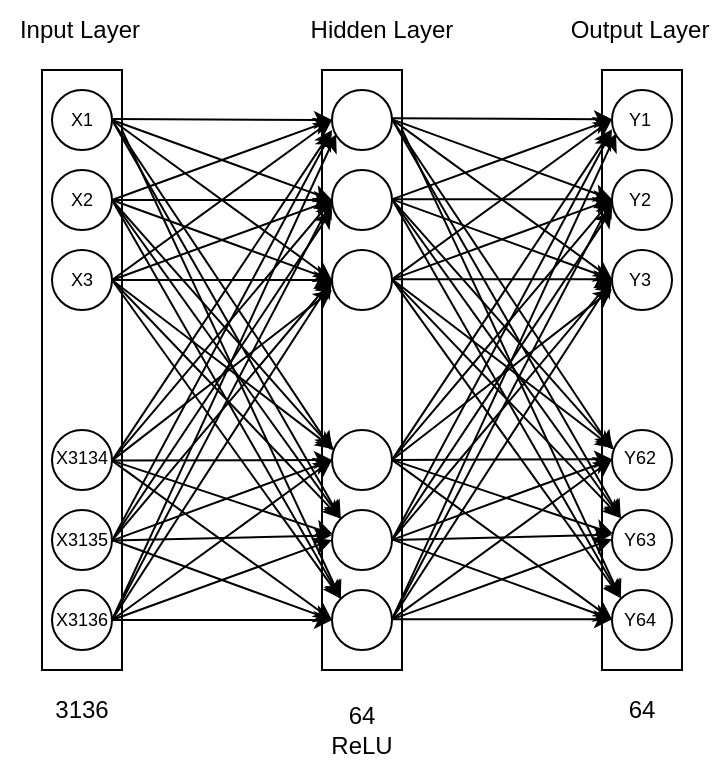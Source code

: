 <mxfile version="14.6.1" type="github">
  <diagram id="00_ZELEEjl-MA6cbD2Sc" name="Page-1">
    <mxGraphModel dx="1776" dy="984" grid="1" gridSize="10" guides="1" tooltips="1" connect="1" arrows="1" fold="1" page="1" pageScale="1" pageWidth="827" pageHeight="1169" math="0" shadow="0">
      <root>
        <mxCell id="0" />
        <mxCell id="1" parent="0" />
        <mxCell id="nSnMv2GYE71Fe18mCQMV-1" value="" style="rounded=0;whiteSpace=wrap;html=1;fontSize=9;" vertex="1" parent="1">
          <mxGeometry x="160" y="240" width="40" height="300" as="geometry" />
        </mxCell>
        <mxCell id="nSnMv2GYE71Fe18mCQMV-4" value="" style="ellipse;whiteSpace=wrap;html=1;fontSize=9;" vertex="1" parent="1">
          <mxGeometry x="165" y="500" width="30" height="30" as="geometry" />
        </mxCell>
        <mxCell id="nSnMv2GYE71Fe18mCQMV-7" value="" style="ellipse;whiteSpace=wrap;html=1;fontSize=9;" vertex="1" parent="1">
          <mxGeometry x="165" y="460" width="30" height="30" as="geometry" />
        </mxCell>
        <mxCell id="nSnMv2GYE71Fe18mCQMV-8" value="" style="ellipse;whiteSpace=wrap;html=1;fontSize=9;" vertex="1" parent="1">
          <mxGeometry x="165" y="420" width="30" height="30" as="geometry" />
        </mxCell>
        <mxCell id="nSnMv2GYE71Fe18mCQMV-9" value="" style="ellipse;whiteSpace=wrap;html=1;fontSize=9;" vertex="1" parent="1">
          <mxGeometry x="165" y="250" width="30" height="30" as="geometry" />
        </mxCell>
        <mxCell id="nSnMv2GYE71Fe18mCQMV-10" value="" style="ellipse;whiteSpace=wrap;html=1;fontSize=9;" vertex="1" parent="1">
          <mxGeometry x="165" y="290" width="30" height="30" as="geometry" />
        </mxCell>
        <mxCell id="nSnMv2GYE71Fe18mCQMV-11" value="" style="ellipse;whiteSpace=wrap;html=1;fontSize=9;" vertex="1" parent="1">
          <mxGeometry x="165" y="330" width="30" height="30" as="geometry" />
        </mxCell>
        <mxCell id="nSnMv2GYE71Fe18mCQMV-13" value="" style="shape=image;html=1;verticalAlign=top;verticalLabelPosition=bottom;labelBackgroundColor=#ffffff;imageAspect=0;aspect=fixed;image=https://cdn1.iconfinder.com/data/icons/heroicons-ui/24/dots-vertical-128.png;fontSize=9;" vertex="1" parent="1">
          <mxGeometry x="160" y="371" width="38" height="38" as="geometry" />
        </mxCell>
        <mxCell id="nSnMv2GYE71Fe18mCQMV-14" value="" style="rounded=0;whiteSpace=wrap;html=1;" vertex="1" parent="1">
          <mxGeometry x="300" y="240" width="40" height="300" as="geometry" />
        </mxCell>
        <mxCell id="nSnMv2GYE71Fe18mCQMV-15" value="" style="ellipse;whiteSpace=wrap;html=1;" vertex="1" parent="1">
          <mxGeometry x="305" y="500" width="30" height="30" as="geometry" />
        </mxCell>
        <mxCell id="nSnMv2GYE71Fe18mCQMV-16" value="" style="ellipse;whiteSpace=wrap;html=1;" vertex="1" parent="1">
          <mxGeometry x="305" y="460" width="30" height="30" as="geometry" />
        </mxCell>
        <mxCell id="nSnMv2GYE71Fe18mCQMV-17" value="" style="ellipse;whiteSpace=wrap;html=1;" vertex="1" parent="1">
          <mxGeometry x="305" y="420" width="30" height="30" as="geometry" />
        </mxCell>
        <mxCell id="nSnMv2GYE71Fe18mCQMV-18" value="" style="ellipse;whiteSpace=wrap;html=1;" vertex="1" parent="1">
          <mxGeometry x="305" y="250" width="30" height="30" as="geometry" />
        </mxCell>
        <mxCell id="nSnMv2GYE71Fe18mCQMV-19" value="" style="ellipse;whiteSpace=wrap;html=1;" vertex="1" parent="1">
          <mxGeometry x="305" y="290" width="30" height="30" as="geometry" />
        </mxCell>
        <mxCell id="nSnMv2GYE71Fe18mCQMV-20" value="" style="ellipse;whiteSpace=wrap;html=1;" vertex="1" parent="1">
          <mxGeometry x="305" y="330" width="30" height="30" as="geometry" />
        </mxCell>
        <mxCell id="nSnMv2GYE71Fe18mCQMV-21" value="" style="shape=image;html=1;verticalAlign=top;verticalLabelPosition=bottom;labelBackgroundColor=#ffffff;imageAspect=0;aspect=fixed;image=https://cdn1.iconfinder.com/data/icons/heroicons-ui/24/dots-vertical-128.png" vertex="1" parent="1">
          <mxGeometry x="300" y="371" width="38" height="38" as="geometry" />
        </mxCell>
        <mxCell id="nSnMv2GYE71Fe18mCQMV-22" value="" style="rounded=0;whiteSpace=wrap;html=1;" vertex="1" parent="1">
          <mxGeometry x="440" y="240" width="40" height="300" as="geometry" />
        </mxCell>
        <mxCell id="nSnMv2GYE71Fe18mCQMV-23" value="" style="ellipse;whiteSpace=wrap;html=1;" vertex="1" parent="1">
          <mxGeometry x="445" y="500" width="30" height="30" as="geometry" />
        </mxCell>
        <mxCell id="nSnMv2GYE71Fe18mCQMV-24" value="" style="ellipse;whiteSpace=wrap;html=1;" vertex="1" parent="1">
          <mxGeometry x="445" y="460" width="30" height="30" as="geometry" />
        </mxCell>
        <mxCell id="nSnMv2GYE71Fe18mCQMV-25" value="" style="ellipse;whiteSpace=wrap;html=1;" vertex="1" parent="1">
          <mxGeometry x="445" y="420" width="30" height="30" as="geometry" />
        </mxCell>
        <mxCell id="nSnMv2GYE71Fe18mCQMV-26" value="" style="ellipse;whiteSpace=wrap;html=1;" vertex="1" parent="1">
          <mxGeometry x="445" y="250" width="30" height="30" as="geometry" />
        </mxCell>
        <mxCell id="nSnMv2GYE71Fe18mCQMV-27" value="" style="ellipse;whiteSpace=wrap;html=1;" vertex="1" parent="1">
          <mxGeometry x="445" y="290" width="30" height="30" as="geometry" />
        </mxCell>
        <mxCell id="nSnMv2GYE71Fe18mCQMV-28" value="" style="ellipse;whiteSpace=wrap;html=1;" vertex="1" parent="1">
          <mxGeometry x="445" y="330" width="30" height="30" as="geometry" />
        </mxCell>
        <mxCell id="nSnMv2GYE71Fe18mCQMV-29" value="" style="shape=image;html=1;verticalAlign=top;verticalLabelPosition=bottom;labelBackgroundColor=#ffffff;imageAspect=0;aspect=fixed;image=https://cdn1.iconfinder.com/data/icons/heroicons-ui/24/dots-vertical-128.png" vertex="1" parent="1">
          <mxGeometry x="440" y="371" width="38" height="38" as="geometry" />
        </mxCell>
        <mxCell id="nSnMv2GYE71Fe18mCQMV-37" value="" style="endArrow=classic;html=1;entryX=0;entryY=0.5;entryDx=0;entryDy=0;" edge="1" parent="1" target="nSnMv2GYE71Fe18mCQMV-18">
          <mxGeometry width="50" height="50" relative="1" as="geometry">
            <mxPoint x="195" y="264.5" as="sourcePoint" />
            <mxPoint x="260.001" y="265.313" as="targetPoint" />
          </mxGeometry>
        </mxCell>
        <mxCell id="nSnMv2GYE71Fe18mCQMV-38" value="" style="endArrow=classic;html=1;entryX=0;entryY=0.5;entryDx=0;entryDy=0;exitX=1;exitY=0.5;exitDx=0;exitDy=0;" edge="1" parent="1" source="nSnMv2GYE71Fe18mCQMV-9" target="nSnMv2GYE71Fe18mCQMV-19">
          <mxGeometry width="50" height="50" relative="1" as="geometry">
            <mxPoint x="205" y="274.5" as="sourcePoint" />
            <mxPoint x="315" y="275" as="targetPoint" />
          </mxGeometry>
        </mxCell>
        <mxCell id="nSnMv2GYE71Fe18mCQMV-39" value="" style="endArrow=classic;html=1;entryX=0;entryY=0.5;entryDx=0;entryDy=0;exitX=1;exitY=0.5;exitDx=0;exitDy=0;" edge="1" parent="1" source="nSnMv2GYE71Fe18mCQMV-9" target="nSnMv2GYE71Fe18mCQMV-20">
          <mxGeometry width="50" height="50" relative="1" as="geometry">
            <mxPoint x="200" y="270" as="sourcePoint" />
            <mxPoint x="325" y="285" as="targetPoint" />
          </mxGeometry>
        </mxCell>
        <mxCell id="nSnMv2GYE71Fe18mCQMV-40" value="" style="endArrow=classic;html=1;exitX=1;exitY=0.5;exitDx=0;exitDy=0;" edge="1" parent="1" source="nSnMv2GYE71Fe18mCQMV-9">
          <mxGeometry width="50" height="50" relative="1" as="geometry">
            <mxPoint x="200" y="270" as="sourcePoint" />
            <mxPoint x="305" y="430" as="targetPoint" />
          </mxGeometry>
        </mxCell>
        <mxCell id="nSnMv2GYE71Fe18mCQMV-41" value="" style="endArrow=classic;html=1;entryX=0;entryY=0;entryDx=0;entryDy=0;exitX=1;exitY=0.5;exitDx=0;exitDy=0;" edge="1" parent="1" source="nSnMv2GYE71Fe18mCQMV-9" target="nSnMv2GYE71Fe18mCQMV-16">
          <mxGeometry width="50" height="50" relative="1" as="geometry">
            <mxPoint x="235" y="304.5" as="sourcePoint" />
            <mxPoint x="345" y="305" as="targetPoint" />
          </mxGeometry>
        </mxCell>
        <mxCell id="nSnMv2GYE71Fe18mCQMV-42" value="" style="endArrow=classic;html=1;entryX=0;entryY=0;entryDx=0;entryDy=0;" edge="1" parent="1" target="nSnMv2GYE71Fe18mCQMV-15">
          <mxGeometry width="50" height="50" relative="1" as="geometry">
            <mxPoint x="200" y="270" as="sourcePoint" />
            <mxPoint x="355" y="315" as="targetPoint" />
          </mxGeometry>
        </mxCell>
        <mxCell id="nSnMv2GYE71Fe18mCQMV-43" value="" style="endArrow=classic;html=1;exitX=1;exitY=0.5;exitDx=0;exitDy=0;entryX=0;entryY=0.5;entryDx=0;entryDy=0;" edge="1" parent="1" source="nSnMv2GYE71Fe18mCQMV-10" target="nSnMv2GYE71Fe18mCQMV-18">
          <mxGeometry width="50" height="50" relative="1" as="geometry">
            <mxPoint x="200" y="300" as="sourcePoint" />
            <mxPoint x="310" y="275" as="targetPoint" />
          </mxGeometry>
        </mxCell>
        <mxCell id="nSnMv2GYE71Fe18mCQMV-44" value="" style="endArrow=classic;html=1;entryX=0;entryY=0.5;entryDx=0;entryDy=0;exitX=1;exitY=0.5;exitDx=0;exitDy=0;" edge="1" parent="1" source="nSnMv2GYE71Fe18mCQMV-10" target="nSnMv2GYE71Fe18mCQMV-19">
          <mxGeometry width="50" height="50" relative="1" as="geometry">
            <mxPoint x="200" y="310" as="sourcePoint" />
            <mxPoint x="315" y="315" as="targetPoint" />
          </mxGeometry>
        </mxCell>
        <mxCell id="nSnMv2GYE71Fe18mCQMV-45" value="" style="endArrow=classic;html=1;entryX=0;entryY=0.5;entryDx=0;entryDy=0;exitX=1;exitY=0.5;exitDx=0;exitDy=0;" edge="1" parent="1" source="nSnMv2GYE71Fe18mCQMV-10" target="nSnMv2GYE71Fe18mCQMV-20">
          <mxGeometry width="50" height="50" relative="1" as="geometry">
            <mxPoint x="190" y="300" as="sourcePoint" />
            <mxPoint x="315" y="355" as="targetPoint" />
          </mxGeometry>
        </mxCell>
        <mxCell id="nSnMv2GYE71Fe18mCQMV-46" value="" style="endArrow=classic;html=1;exitX=1;exitY=0.5;exitDx=0;exitDy=0;entryX=0.027;entryY=0.336;entryDx=0;entryDy=0;entryPerimeter=0;" edge="1" parent="1" source="nSnMv2GYE71Fe18mCQMV-10" target="nSnMv2GYE71Fe18mCQMV-17">
          <mxGeometry width="50" height="50" relative="1" as="geometry">
            <mxPoint x="200" y="310" as="sourcePoint" />
            <mxPoint x="315" y="440" as="targetPoint" />
          </mxGeometry>
        </mxCell>
        <mxCell id="nSnMv2GYE71Fe18mCQMV-47" value="" style="endArrow=classic;html=1;entryX=0;entryY=0;entryDx=0;entryDy=0;exitX=1;exitY=0.5;exitDx=0;exitDy=0;" edge="1" parent="1" source="nSnMv2GYE71Fe18mCQMV-10" target="nSnMv2GYE71Fe18mCQMV-16">
          <mxGeometry width="50" height="50" relative="1" as="geometry">
            <mxPoint x="200" y="310" as="sourcePoint" />
            <mxPoint x="319.393" y="474.393" as="targetPoint" />
          </mxGeometry>
        </mxCell>
        <mxCell id="nSnMv2GYE71Fe18mCQMV-48" value="" style="endArrow=classic;html=1;entryX=0;entryY=0;entryDx=0;entryDy=0;exitX=1;exitY=0.5;exitDx=0;exitDy=0;" edge="1" parent="1" source="nSnMv2GYE71Fe18mCQMV-10" target="nSnMv2GYE71Fe18mCQMV-15">
          <mxGeometry width="50" height="50" relative="1" as="geometry">
            <mxPoint x="210" y="280" as="sourcePoint" />
            <mxPoint x="319.393" y="514.393" as="targetPoint" />
          </mxGeometry>
        </mxCell>
        <mxCell id="nSnMv2GYE71Fe18mCQMV-49" value="" style="endArrow=classic;html=1;exitX=1;exitY=0.5;exitDx=0;exitDy=0;entryX=0;entryY=0.5;entryDx=0;entryDy=0;" edge="1" parent="1" source="nSnMv2GYE71Fe18mCQMV-11" target="nSnMv2GYE71Fe18mCQMV-18">
          <mxGeometry width="50" height="50" relative="1" as="geometry">
            <mxPoint x="205" y="315" as="sourcePoint" />
            <mxPoint x="320" y="285" as="targetPoint" />
          </mxGeometry>
        </mxCell>
        <mxCell id="nSnMv2GYE71Fe18mCQMV-50" value="" style="endArrow=classic;html=1;entryX=0;entryY=0.5;entryDx=0;entryDy=0;exitX=1;exitY=0.5;exitDx=0;exitDy=0;" edge="1" parent="1" source="nSnMv2GYE71Fe18mCQMV-11" target="nSnMv2GYE71Fe18mCQMV-19">
          <mxGeometry width="50" height="50" relative="1" as="geometry">
            <mxPoint x="205" y="315" as="sourcePoint" />
            <mxPoint x="315" y="315" as="targetPoint" />
          </mxGeometry>
        </mxCell>
        <mxCell id="nSnMv2GYE71Fe18mCQMV-51" value="" style="endArrow=classic;html=1;entryX=0;entryY=0.5;entryDx=0;entryDy=0;exitX=1;exitY=0.5;exitDx=0;exitDy=0;" edge="1" parent="1" source="nSnMv2GYE71Fe18mCQMV-11" target="nSnMv2GYE71Fe18mCQMV-20">
          <mxGeometry width="50" height="50" relative="1" as="geometry">
            <mxPoint x="205" y="315" as="sourcePoint" />
            <mxPoint x="315" y="355" as="targetPoint" />
          </mxGeometry>
        </mxCell>
        <mxCell id="nSnMv2GYE71Fe18mCQMV-52" value="" style="endArrow=classic;html=1;exitX=1;exitY=0.5;exitDx=0;exitDy=0;entryX=0.028;entryY=0.318;entryDx=0;entryDy=0;entryPerimeter=0;" edge="1" parent="1" source="nSnMv2GYE71Fe18mCQMV-11" target="nSnMv2GYE71Fe18mCQMV-17">
          <mxGeometry width="50" height="50" relative="1" as="geometry">
            <mxPoint x="205" y="315" as="sourcePoint" />
            <mxPoint x="315.81" y="440.08" as="targetPoint" />
          </mxGeometry>
        </mxCell>
        <mxCell id="nSnMv2GYE71Fe18mCQMV-53" value="" style="endArrow=classic;html=1;entryX=0;entryY=0;entryDx=0;entryDy=0;exitX=1;exitY=0.5;exitDx=0;exitDy=0;" edge="1" parent="1" source="nSnMv2GYE71Fe18mCQMV-11" target="nSnMv2GYE71Fe18mCQMV-16">
          <mxGeometry width="50" height="50" relative="1" as="geometry">
            <mxPoint x="190" y="350" as="sourcePoint" />
            <mxPoint x="319.393" y="474.393" as="targetPoint" />
          </mxGeometry>
        </mxCell>
        <mxCell id="nSnMv2GYE71Fe18mCQMV-54" value="" style="endArrow=classic;html=1;entryX=0;entryY=0;entryDx=0;entryDy=0;exitX=1;exitY=0.5;exitDx=0;exitDy=0;" edge="1" parent="1" source="nSnMv2GYE71Fe18mCQMV-11" target="nSnMv2GYE71Fe18mCQMV-15">
          <mxGeometry width="50" height="50" relative="1" as="geometry">
            <mxPoint x="205" y="315" as="sourcePoint" />
            <mxPoint x="319.393" y="514.393" as="targetPoint" />
          </mxGeometry>
        </mxCell>
        <mxCell id="nSnMv2GYE71Fe18mCQMV-55" value="" style="endArrow=classic;html=1;exitX=1;exitY=0.5;exitDx=0;exitDy=0;" edge="1" parent="1">
          <mxGeometry width="50" height="50" relative="1" as="geometry">
            <mxPoint x="195" y="435.3" as="sourcePoint" />
            <mxPoint x="305" y="270" as="targetPoint" />
          </mxGeometry>
        </mxCell>
        <mxCell id="nSnMv2GYE71Fe18mCQMV-56" value="" style="endArrow=classic;html=1;entryX=0;entryY=0.5;entryDx=0;entryDy=0;exitX=1;exitY=0.5;exitDx=0;exitDy=0;" edge="1" parent="1" target="nSnMv2GYE71Fe18mCQMV-19">
          <mxGeometry width="50" height="50" relative="1" as="geometry">
            <mxPoint x="195" y="435.3" as="sourcePoint" />
            <mxPoint x="305" y="395.3" as="targetPoint" />
          </mxGeometry>
        </mxCell>
        <mxCell id="nSnMv2GYE71Fe18mCQMV-57" value="" style="endArrow=classic;html=1;exitX=1;exitY=0.5;exitDx=0;exitDy=0;" edge="1" parent="1">
          <mxGeometry width="50" height="50" relative="1" as="geometry">
            <mxPoint x="195" y="435.3" as="sourcePoint" />
            <mxPoint x="305" y="350" as="targetPoint" />
          </mxGeometry>
        </mxCell>
        <mxCell id="nSnMv2GYE71Fe18mCQMV-58" value="" style="endArrow=classic;html=1;exitX=1;exitY=0.5;exitDx=0;exitDy=0;entryX=0;entryY=0.5;entryDx=0;entryDy=0;" edge="1" parent="1" target="nSnMv2GYE71Fe18mCQMV-17">
          <mxGeometry width="50" height="50" relative="1" as="geometry">
            <mxPoint x="195" y="435.3" as="sourcePoint" />
            <mxPoint x="305.84" y="519.84" as="targetPoint" />
          </mxGeometry>
        </mxCell>
        <mxCell id="nSnMv2GYE71Fe18mCQMV-59" value="" style="endArrow=classic;html=1;entryX=0.015;entryY=0.403;entryDx=0;entryDy=0;exitX=1;exitY=0.5;exitDx=0;exitDy=0;entryPerimeter=0;" edge="1" parent="1" target="nSnMv2GYE71Fe18mCQMV-16">
          <mxGeometry width="50" height="50" relative="1" as="geometry">
            <mxPoint x="195" y="435.3" as="sourcePoint" />
            <mxPoint x="309.393" y="554.693" as="targetPoint" />
          </mxGeometry>
        </mxCell>
        <mxCell id="nSnMv2GYE71Fe18mCQMV-60" value="" style="endArrow=classic;html=1;entryX=0;entryY=0.5;entryDx=0;entryDy=0;exitX=1;exitY=0.5;exitDx=0;exitDy=0;" edge="1" parent="1" target="nSnMv2GYE71Fe18mCQMV-15">
          <mxGeometry width="50" height="50" relative="1" as="geometry">
            <mxPoint x="195" y="435.3" as="sourcePoint" />
            <mxPoint x="309.393" y="594.693" as="targetPoint" />
          </mxGeometry>
        </mxCell>
        <mxCell id="nSnMv2GYE71Fe18mCQMV-61" value="" style="endArrow=classic;html=1;exitX=1;exitY=0.5;exitDx=0;exitDy=0;entryX=-0.007;entryY=0.704;entryDx=0;entryDy=0;entryPerimeter=0;" edge="1" parent="1" target="nSnMv2GYE71Fe18mCQMV-18">
          <mxGeometry width="50" height="50" relative="1" as="geometry">
            <mxPoint x="195" y="475.3" as="sourcePoint" />
            <mxPoint x="305" y="395.3" as="targetPoint" />
          </mxGeometry>
        </mxCell>
        <mxCell id="nSnMv2GYE71Fe18mCQMV-62" value="" style="endArrow=classic;html=1;exitX=1;exitY=0.5;exitDx=0;exitDy=0;" edge="1" parent="1">
          <mxGeometry width="50" height="50" relative="1" as="geometry">
            <mxPoint x="195" y="475.3" as="sourcePoint" />
            <mxPoint x="305" y="310" as="targetPoint" />
          </mxGeometry>
        </mxCell>
        <mxCell id="nSnMv2GYE71Fe18mCQMV-63" value="" style="endArrow=classic;html=1;entryX=0;entryY=0.5;entryDx=0;entryDy=0;exitX=1;exitY=0.5;exitDx=0;exitDy=0;" edge="1" parent="1" target="nSnMv2GYE71Fe18mCQMV-20">
          <mxGeometry width="50" height="50" relative="1" as="geometry">
            <mxPoint x="195" y="475.3" as="sourcePoint" />
            <mxPoint x="305" y="475.3" as="targetPoint" />
          </mxGeometry>
        </mxCell>
        <mxCell id="nSnMv2GYE71Fe18mCQMV-64" value="" style="endArrow=classic;html=1;exitX=1;exitY=0.5;exitDx=0;exitDy=0;entryX=0;entryY=0.5;entryDx=0;entryDy=0;" edge="1" parent="1" target="nSnMv2GYE71Fe18mCQMV-17">
          <mxGeometry width="50" height="50" relative="1" as="geometry">
            <mxPoint x="195" y="475.3" as="sourcePoint" />
            <mxPoint x="305.84" y="559.84" as="targetPoint" />
          </mxGeometry>
        </mxCell>
        <mxCell id="nSnMv2GYE71Fe18mCQMV-65" value="" style="endArrow=classic;html=1;entryX=-0.007;entryY=0.424;entryDx=0;entryDy=0;exitX=1;exitY=0.5;exitDx=0;exitDy=0;entryPerimeter=0;" edge="1" parent="1" target="nSnMv2GYE71Fe18mCQMV-16">
          <mxGeometry width="50" height="50" relative="1" as="geometry">
            <mxPoint x="195" y="475.3" as="sourcePoint" />
            <mxPoint x="309.393" y="594.693" as="targetPoint" />
          </mxGeometry>
        </mxCell>
        <mxCell id="nSnMv2GYE71Fe18mCQMV-66" value="" style="endArrow=classic;html=1;entryX=0;entryY=0.5;entryDx=0;entryDy=0;exitX=1;exitY=0.5;exitDx=0;exitDy=0;" edge="1" parent="1" source="nSnMv2GYE71Fe18mCQMV-7" target="nSnMv2GYE71Fe18mCQMV-15">
          <mxGeometry width="50" height="50" relative="1" as="geometry">
            <mxPoint x="195" y="475.3" as="sourcePoint" />
            <mxPoint x="309.393" y="634.693" as="targetPoint" />
          </mxGeometry>
        </mxCell>
        <mxCell id="nSnMv2GYE71Fe18mCQMV-67" value="" style="endArrow=classic;html=1;exitX=1;exitY=0.5;exitDx=0;exitDy=0;entryX=0.068;entryY=0.736;entryDx=0;entryDy=0;entryPerimeter=0;" edge="1" parent="1" source="nSnMv2GYE71Fe18mCQMV-4" target="nSnMv2GYE71Fe18mCQMV-18">
          <mxGeometry width="50" height="50" relative="1" as="geometry">
            <mxPoint x="195" y="510" as="sourcePoint" />
            <mxPoint x="305" y="430" as="targetPoint" />
          </mxGeometry>
        </mxCell>
        <mxCell id="nSnMv2GYE71Fe18mCQMV-68" value="" style="endArrow=classic;html=1;entryX=0;entryY=0.5;entryDx=0;entryDy=0;exitX=1;exitY=0.5;exitDx=0;exitDy=0;" edge="1" parent="1" source="nSnMv2GYE71Fe18mCQMV-4" target="nSnMv2GYE71Fe18mCQMV-19">
          <mxGeometry width="50" height="50" relative="1" as="geometry">
            <mxPoint x="195" y="510" as="sourcePoint" />
            <mxPoint x="305" y="470" as="targetPoint" />
          </mxGeometry>
        </mxCell>
        <mxCell id="nSnMv2GYE71Fe18mCQMV-69" value="" style="endArrow=classic;html=1;entryX=0;entryY=0.5;entryDx=0;entryDy=0;exitX=1;exitY=0.5;exitDx=0;exitDy=0;" edge="1" parent="1" source="nSnMv2GYE71Fe18mCQMV-4" target="nSnMv2GYE71Fe18mCQMV-20">
          <mxGeometry width="50" height="50" relative="1" as="geometry">
            <mxPoint x="195" y="510" as="sourcePoint" />
            <mxPoint x="305" y="510" as="targetPoint" />
          </mxGeometry>
        </mxCell>
        <mxCell id="nSnMv2GYE71Fe18mCQMV-70" value="" style="endArrow=classic;html=1;exitX=1;exitY=0.5;exitDx=0;exitDy=0;entryX=0;entryY=0.5;entryDx=0;entryDy=0;" edge="1" parent="1" source="nSnMv2GYE71Fe18mCQMV-4" target="nSnMv2GYE71Fe18mCQMV-17">
          <mxGeometry width="50" height="50" relative="1" as="geometry">
            <mxPoint x="195" y="510" as="sourcePoint" />
            <mxPoint x="306" y="430" as="targetPoint" />
          </mxGeometry>
        </mxCell>
        <mxCell id="nSnMv2GYE71Fe18mCQMV-71" value="" style="endArrow=classic;html=1;entryX=0;entryY=0.5;entryDx=0;entryDy=0;exitX=1;exitY=0.5;exitDx=0;exitDy=0;" edge="1" parent="1" source="nSnMv2GYE71Fe18mCQMV-4" target="nSnMv2GYE71Fe18mCQMV-16">
          <mxGeometry width="50" height="50" relative="1" as="geometry">
            <mxPoint x="195" y="510" as="sourcePoint" />
            <mxPoint x="309.393" y="629.393" as="targetPoint" />
          </mxGeometry>
        </mxCell>
        <mxCell id="nSnMv2GYE71Fe18mCQMV-72" value="" style="endArrow=classic;html=1;exitX=1;exitY=0.5;exitDx=0;exitDy=0;" edge="1" parent="1" source="nSnMv2GYE71Fe18mCQMV-4" target="nSnMv2GYE71Fe18mCQMV-15">
          <mxGeometry width="50" height="50" relative="1" as="geometry">
            <mxPoint x="195" y="510" as="sourcePoint" />
            <mxPoint x="309.393" y="669.393" as="targetPoint" />
          </mxGeometry>
        </mxCell>
        <mxCell id="nSnMv2GYE71Fe18mCQMV-73" value="" style="endArrow=classic;html=1;entryX=0;entryY=0.5;entryDx=0;entryDy=0;" edge="1" parent="1">
          <mxGeometry width="50" height="50" relative="1" as="geometry">
            <mxPoint x="335" y="264.16" as="sourcePoint" />
            <mxPoint x="445" y="264.66" as="targetPoint" />
          </mxGeometry>
        </mxCell>
        <mxCell id="nSnMv2GYE71Fe18mCQMV-74" value="" style="endArrow=classic;html=1;entryX=0;entryY=0.5;entryDx=0;entryDy=0;exitX=1;exitY=0.5;exitDx=0;exitDy=0;" edge="1" parent="1">
          <mxGeometry width="50" height="50" relative="1" as="geometry">
            <mxPoint x="335" y="264.66" as="sourcePoint" />
            <mxPoint x="445" y="304.66" as="targetPoint" />
          </mxGeometry>
        </mxCell>
        <mxCell id="nSnMv2GYE71Fe18mCQMV-75" value="" style="endArrow=classic;html=1;entryX=0;entryY=0.5;entryDx=0;entryDy=0;exitX=1;exitY=0.5;exitDx=0;exitDy=0;" edge="1" parent="1">
          <mxGeometry width="50" height="50" relative="1" as="geometry">
            <mxPoint x="335" y="264.66" as="sourcePoint" />
            <mxPoint x="445" y="344.66" as="targetPoint" />
          </mxGeometry>
        </mxCell>
        <mxCell id="nSnMv2GYE71Fe18mCQMV-76" value="" style="endArrow=classic;html=1;exitX=1;exitY=0.5;exitDx=0;exitDy=0;" edge="1" parent="1">
          <mxGeometry width="50" height="50" relative="1" as="geometry">
            <mxPoint x="335" y="264.66" as="sourcePoint" />
            <mxPoint x="445" y="429.66" as="targetPoint" />
          </mxGeometry>
        </mxCell>
        <mxCell id="nSnMv2GYE71Fe18mCQMV-77" value="" style="endArrow=classic;html=1;entryX=0;entryY=0;entryDx=0;entryDy=0;exitX=1;exitY=0.5;exitDx=0;exitDy=0;" edge="1" parent="1">
          <mxGeometry width="50" height="50" relative="1" as="geometry">
            <mxPoint x="335" y="264.66" as="sourcePoint" />
            <mxPoint x="449.393" y="464.053" as="targetPoint" />
          </mxGeometry>
        </mxCell>
        <mxCell id="nSnMv2GYE71Fe18mCQMV-78" value="" style="endArrow=classic;html=1;entryX=0;entryY=0;entryDx=0;entryDy=0;" edge="1" parent="1">
          <mxGeometry width="50" height="50" relative="1" as="geometry">
            <mxPoint x="340" y="269.66" as="sourcePoint" />
            <mxPoint x="449.393" y="504.053" as="targetPoint" />
          </mxGeometry>
        </mxCell>
        <mxCell id="nSnMv2GYE71Fe18mCQMV-79" value="" style="endArrow=classic;html=1;exitX=1;exitY=0.5;exitDx=0;exitDy=0;entryX=0;entryY=0.5;entryDx=0;entryDy=0;" edge="1" parent="1">
          <mxGeometry width="50" height="50" relative="1" as="geometry">
            <mxPoint x="335" y="304.66" as="sourcePoint" />
            <mxPoint x="445" y="264.66" as="targetPoint" />
          </mxGeometry>
        </mxCell>
        <mxCell id="nSnMv2GYE71Fe18mCQMV-80" value="" style="endArrow=classic;html=1;entryX=0;entryY=0.5;entryDx=0;entryDy=0;exitX=1;exitY=0.5;exitDx=0;exitDy=0;" edge="1" parent="1">
          <mxGeometry width="50" height="50" relative="1" as="geometry">
            <mxPoint x="335" y="304.66" as="sourcePoint" />
            <mxPoint x="445" y="304.66" as="targetPoint" />
          </mxGeometry>
        </mxCell>
        <mxCell id="nSnMv2GYE71Fe18mCQMV-81" value="" style="endArrow=classic;html=1;entryX=0;entryY=0.5;entryDx=0;entryDy=0;exitX=1;exitY=0.5;exitDx=0;exitDy=0;" edge="1" parent="1">
          <mxGeometry width="50" height="50" relative="1" as="geometry">
            <mxPoint x="335" y="304.66" as="sourcePoint" />
            <mxPoint x="445" y="344.66" as="targetPoint" />
          </mxGeometry>
        </mxCell>
        <mxCell id="nSnMv2GYE71Fe18mCQMV-82" value="" style="endArrow=classic;html=1;exitX=1;exitY=0.5;exitDx=0;exitDy=0;entryX=0.027;entryY=0.336;entryDx=0;entryDy=0;entryPerimeter=0;" edge="1" parent="1">
          <mxGeometry width="50" height="50" relative="1" as="geometry">
            <mxPoint x="335" y="304.66" as="sourcePoint" />
            <mxPoint x="445.81" y="429.74" as="targetPoint" />
          </mxGeometry>
        </mxCell>
        <mxCell id="nSnMv2GYE71Fe18mCQMV-83" value="" style="endArrow=classic;html=1;entryX=0;entryY=0;entryDx=0;entryDy=0;exitX=1;exitY=0.5;exitDx=0;exitDy=0;" edge="1" parent="1">
          <mxGeometry width="50" height="50" relative="1" as="geometry">
            <mxPoint x="335" y="304.66" as="sourcePoint" />
            <mxPoint x="449.393" y="464.053" as="targetPoint" />
          </mxGeometry>
        </mxCell>
        <mxCell id="nSnMv2GYE71Fe18mCQMV-84" value="" style="endArrow=classic;html=1;entryX=0;entryY=0;entryDx=0;entryDy=0;exitX=1;exitY=0.5;exitDx=0;exitDy=0;" edge="1" parent="1">
          <mxGeometry width="50" height="50" relative="1" as="geometry">
            <mxPoint x="335" y="304.66" as="sourcePoint" />
            <mxPoint x="449.393" y="504.053" as="targetPoint" />
          </mxGeometry>
        </mxCell>
        <mxCell id="nSnMv2GYE71Fe18mCQMV-85" value="" style="endArrow=classic;html=1;exitX=1;exitY=0.5;exitDx=0;exitDy=0;entryX=0;entryY=0.5;entryDx=0;entryDy=0;" edge="1" parent="1">
          <mxGeometry width="50" height="50" relative="1" as="geometry">
            <mxPoint x="335" y="344.66" as="sourcePoint" />
            <mxPoint x="445" y="264.66" as="targetPoint" />
          </mxGeometry>
        </mxCell>
        <mxCell id="nSnMv2GYE71Fe18mCQMV-86" value="" style="endArrow=classic;html=1;entryX=0;entryY=0.5;entryDx=0;entryDy=0;exitX=1;exitY=0.5;exitDx=0;exitDy=0;" edge="1" parent="1">
          <mxGeometry width="50" height="50" relative="1" as="geometry">
            <mxPoint x="335" y="344.66" as="sourcePoint" />
            <mxPoint x="445" y="304.66" as="targetPoint" />
          </mxGeometry>
        </mxCell>
        <mxCell id="nSnMv2GYE71Fe18mCQMV-87" value="" style="endArrow=classic;html=1;entryX=0;entryY=0.5;entryDx=0;entryDy=0;exitX=1;exitY=0.5;exitDx=0;exitDy=0;" edge="1" parent="1">
          <mxGeometry width="50" height="50" relative="1" as="geometry">
            <mxPoint x="335" y="344.66" as="sourcePoint" />
            <mxPoint x="445" y="344.66" as="targetPoint" />
          </mxGeometry>
        </mxCell>
        <mxCell id="nSnMv2GYE71Fe18mCQMV-88" value="" style="endArrow=classic;html=1;exitX=1;exitY=0.5;exitDx=0;exitDy=0;entryX=0.028;entryY=0.318;entryDx=0;entryDy=0;entryPerimeter=0;" edge="1" parent="1">
          <mxGeometry width="50" height="50" relative="1" as="geometry">
            <mxPoint x="335" y="344.66" as="sourcePoint" />
            <mxPoint x="445.84" y="429.2" as="targetPoint" />
          </mxGeometry>
        </mxCell>
        <mxCell id="nSnMv2GYE71Fe18mCQMV-89" value="" style="endArrow=classic;html=1;entryX=0;entryY=0;entryDx=0;entryDy=0;exitX=1;exitY=0.5;exitDx=0;exitDy=0;" edge="1" parent="1">
          <mxGeometry width="50" height="50" relative="1" as="geometry">
            <mxPoint x="335" y="344.66" as="sourcePoint" />
            <mxPoint x="449.393" y="464.053" as="targetPoint" />
          </mxGeometry>
        </mxCell>
        <mxCell id="nSnMv2GYE71Fe18mCQMV-90" value="" style="endArrow=classic;html=1;entryX=0;entryY=0;entryDx=0;entryDy=0;exitX=1;exitY=0.5;exitDx=0;exitDy=0;" edge="1" parent="1">
          <mxGeometry width="50" height="50" relative="1" as="geometry">
            <mxPoint x="335" y="344.66" as="sourcePoint" />
            <mxPoint x="449.393" y="504.053" as="targetPoint" />
          </mxGeometry>
        </mxCell>
        <mxCell id="nSnMv2GYE71Fe18mCQMV-91" value="" style="endArrow=classic;html=1;exitX=1;exitY=0.5;exitDx=0;exitDy=0;" edge="1" parent="1">
          <mxGeometry width="50" height="50" relative="1" as="geometry">
            <mxPoint x="335" y="434.96" as="sourcePoint" />
            <mxPoint x="445" y="269.66" as="targetPoint" />
          </mxGeometry>
        </mxCell>
        <mxCell id="nSnMv2GYE71Fe18mCQMV-92" value="" style="endArrow=classic;html=1;entryX=0;entryY=0.5;entryDx=0;entryDy=0;exitX=1;exitY=0.5;exitDx=0;exitDy=0;" edge="1" parent="1">
          <mxGeometry width="50" height="50" relative="1" as="geometry">
            <mxPoint x="335" y="434.96" as="sourcePoint" />
            <mxPoint x="445" y="304.66" as="targetPoint" />
          </mxGeometry>
        </mxCell>
        <mxCell id="nSnMv2GYE71Fe18mCQMV-93" value="" style="endArrow=classic;html=1;exitX=1;exitY=0.5;exitDx=0;exitDy=0;" edge="1" parent="1">
          <mxGeometry width="50" height="50" relative="1" as="geometry">
            <mxPoint x="335" y="434.96" as="sourcePoint" />
            <mxPoint x="445" y="349.66" as="targetPoint" />
          </mxGeometry>
        </mxCell>
        <mxCell id="nSnMv2GYE71Fe18mCQMV-94" value="" style="endArrow=classic;html=1;exitX=1;exitY=0.5;exitDx=0;exitDy=0;entryX=0;entryY=0.5;entryDx=0;entryDy=0;" edge="1" parent="1">
          <mxGeometry width="50" height="50" relative="1" as="geometry">
            <mxPoint x="335" y="434.96" as="sourcePoint" />
            <mxPoint x="445" y="434.66" as="targetPoint" />
          </mxGeometry>
        </mxCell>
        <mxCell id="nSnMv2GYE71Fe18mCQMV-95" value="" style="endArrow=classic;html=1;entryX=0.015;entryY=0.403;entryDx=0;entryDy=0;exitX=1;exitY=0.5;exitDx=0;exitDy=0;entryPerimeter=0;" edge="1" parent="1">
          <mxGeometry width="50" height="50" relative="1" as="geometry">
            <mxPoint x="335" y="434.96" as="sourcePoint" />
            <mxPoint x="445.45" y="471.75" as="targetPoint" />
          </mxGeometry>
        </mxCell>
        <mxCell id="nSnMv2GYE71Fe18mCQMV-96" value="" style="endArrow=classic;html=1;entryX=0;entryY=0.5;entryDx=0;entryDy=0;exitX=1;exitY=0.5;exitDx=0;exitDy=0;" edge="1" parent="1">
          <mxGeometry width="50" height="50" relative="1" as="geometry">
            <mxPoint x="335" y="434.96" as="sourcePoint" />
            <mxPoint x="445" y="514.66" as="targetPoint" />
          </mxGeometry>
        </mxCell>
        <mxCell id="nSnMv2GYE71Fe18mCQMV-97" value="" style="endArrow=classic;html=1;exitX=1;exitY=0.5;exitDx=0;exitDy=0;entryX=-0.007;entryY=0.704;entryDx=0;entryDy=0;entryPerimeter=0;" edge="1" parent="1">
          <mxGeometry width="50" height="50" relative="1" as="geometry">
            <mxPoint x="335" y="474.96" as="sourcePoint" />
            <mxPoint x="444.79" y="270.78" as="targetPoint" />
          </mxGeometry>
        </mxCell>
        <mxCell id="nSnMv2GYE71Fe18mCQMV-98" value="" style="endArrow=classic;html=1;exitX=1;exitY=0.5;exitDx=0;exitDy=0;" edge="1" parent="1">
          <mxGeometry width="50" height="50" relative="1" as="geometry">
            <mxPoint x="335" y="474.96" as="sourcePoint" />
            <mxPoint x="445" y="309.66" as="targetPoint" />
          </mxGeometry>
        </mxCell>
        <mxCell id="nSnMv2GYE71Fe18mCQMV-99" value="" style="endArrow=classic;html=1;entryX=0;entryY=0.5;entryDx=0;entryDy=0;exitX=1;exitY=0.5;exitDx=0;exitDy=0;" edge="1" parent="1">
          <mxGeometry width="50" height="50" relative="1" as="geometry">
            <mxPoint x="335" y="474.96" as="sourcePoint" />
            <mxPoint x="445" y="344.66" as="targetPoint" />
          </mxGeometry>
        </mxCell>
        <mxCell id="nSnMv2GYE71Fe18mCQMV-100" value="" style="endArrow=classic;html=1;exitX=1;exitY=0.5;exitDx=0;exitDy=0;entryX=0;entryY=0.5;entryDx=0;entryDy=0;" edge="1" parent="1">
          <mxGeometry width="50" height="50" relative="1" as="geometry">
            <mxPoint x="335" y="474.96" as="sourcePoint" />
            <mxPoint x="445" y="434.66" as="targetPoint" />
          </mxGeometry>
        </mxCell>
        <mxCell id="nSnMv2GYE71Fe18mCQMV-101" value="" style="endArrow=classic;html=1;entryX=-0.007;entryY=0.424;entryDx=0;entryDy=0;exitX=1;exitY=0.5;exitDx=0;exitDy=0;entryPerimeter=0;" edge="1" parent="1">
          <mxGeometry width="50" height="50" relative="1" as="geometry">
            <mxPoint x="335" y="474.96" as="sourcePoint" />
            <mxPoint x="444.79" y="472.38" as="targetPoint" />
          </mxGeometry>
        </mxCell>
        <mxCell id="nSnMv2GYE71Fe18mCQMV-102" value="" style="endArrow=classic;html=1;entryX=0;entryY=0.5;entryDx=0;entryDy=0;exitX=1;exitY=0.5;exitDx=0;exitDy=0;" edge="1" parent="1">
          <mxGeometry width="50" height="50" relative="1" as="geometry">
            <mxPoint x="335" y="474.66" as="sourcePoint" />
            <mxPoint x="445" y="514.66" as="targetPoint" />
          </mxGeometry>
        </mxCell>
        <mxCell id="nSnMv2GYE71Fe18mCQMV-103" value="" style="endArrow=classic;html=1;exitX=1;exitY=0.5;exitDx=0;exitDy=0;entryX=0.068;entryY=0.736;entryDx=0;entryDy=0;entryPerimeter=0;" edge="1" parent="1">
          <mxGeometry width="50" height="50" relative="1" as="geometry">
            <mxPoint x="335" y="514.66" as="sourcePoint" />
            <mxPoint x="447.04" y="271.74" as="targetPoint" />
          </mxGeometry>
        </mxCell>
        <mxCell id="nSnMv2GYE71Fe18mCQMV-104" value="" style="endArrow=classic;html=1;entryX=0;entryY=0.5;entryDx=0;entryDy=0;exitX=1;exitY=0.5;exitDx=0;exitDy=0;" edge="1" parent="1">
          <mxGeometry width="50" height="50" relative="1" as="geometry">
            <mxPoint x="335" y="514.66" as="sourcePoint" />
            <mxPoint x="445" y="304.66" as="targetPoint" />
          </mxGeometry>
        </mxCell>
        <mxCell id="nSnMv2GYE71Fe18mCQMV-105" value="" style="endArrow=classic;html=1;entryX=0;entryY=0.5;entryDx=0;entryDy=0;exitX=1;exitY=0.5;exitDx=0;exitDy=0;" edge="1" parent="1">
          <mxGeometry width="50" height="50" relative="1" as="geometry">
            <mxPoint x="335" y="514.66" as="sourcePoint" />
            <mxPoint x="445" y="344.66" as="targetPoint" />
          </mxGeometry>
        </mxCell>
        <mxCell id="nSnMv2GYE71Fe18mCQMV-106" value="" style="endArrow=classic;html=1;exitX=1;exitY=0.5;exitDx=0;exitDy=0;entryX=0;entryY=0.5;entryDx=0;entryDy=0;" edge="1" parent="1">
          <mxGeometry width="50" height="50" relative="1" as="geometry">
            <mxPoint x="335" y="514.66" as="sourcePoint" />
            <mxPoint x="445" y="434.66" as="targetPoint" />
          </mxGeometry>
        </mxCell>
        <mxCell id="nSnMv2GYE71Fe18mCQMV-107" value="" style="endArrow=classic;html=1;entryX=0;entryY=0.5;entryDx=0;entryDy=0;exitX=1;exitY=0.5;exitDx=0;exitDy=0;" edge="1" parent="1">
          <mxGeometry width="50" height="50" relative="1" as="geometry">
            <mxPoint x="335" y="514.66" as="sourcePoint" />
            <mxPoint x="445" y="474.66" as="targetPoint" />
          </mxGeometry>
        </mxCell>
        <mxCell id="nSnMv2GYE71Fe18mCQMV-108" value="" style="endArrow=classic;html=1;exitX=1;exitY=0.5;exitDx=0;exitDy=0;" edge="1" parent="1">
          <mxGeometry width="50" height="50" relative="1" as="geometry">
            <mxPoint x="335" y="514.66" as="sourcePoint" />
            <mxPoint x="445" y="514.66" as="targetPoint" />
          </mxGeometry>
        </mxCell>
        <mxCell id="nSnMv2GYE71Fe18mCQMV-115" value="Input Layer" style="text;html=1;strokeColor=none;fillColor=none;align=center;verticalAlign=middle;whiteSpace=wrap;rounded=0;" vertex="1" parent="1">
          <mxGeometry x="139" y="210" width="80" height="20" as="geometry" />
        </mxCell>
        <mxCell id="nSnMv2GYE71Fe18mCQMV-116" value="Output Layer" style="text;html=1;strokeColor=none;fillColor=none;align=center;verticalAlign=middle;whiteSpace=wrap;rounded=0;" vertex="1" parent="1">
          <mxGeometry x="419" y="210" width="80" height="20" as="geometry" />
        </mxCell>
        <mxCell id="nSnMv2GYE71Fe18mCQMV-117" value="Hidden Layer" style="text;html=1;strokeColor=none;fillColor=none;align=center;verticalAlign=middle;whiteSpace=wrap;rounded=0;" vertex="1" parent="1">
          <mxGeometry x="290" y="205" width="80" height="30" as="geometry" />
        </mxCell>
        <mxCell id="nSnMv2GYE71Fe18mCQMV-118" value="X1" style="text;html=1;strokeColor=none;fillColor=none;align=center;verticalAlign=middle;whiteSpace=wrap;rounded=0;fontSize=9;" vertex="1" parent="1">
          <mxGeometry x="140" y="255" width="80" height="20" as="geometry" />
        </mxCell>
        <mxCell id="nSnMv2GYE71Fe18mCQMV-119" value="X2" style="text;html=1;strokeColor=none;fillColor=none;align=center;verticalAlign=middle;whiteSpace=wrap;rounded=0;fontSize=9;" vertex="1" parent="1">
          <mxGeometry x="140" y="295" width="80" height="20" as="geometry" />
        </mxCell>
        <mxCell id="nSnMv2GYE71Fe18mCQMV-120" value="X3" style="text;html=1;strokeColor=none;fillColor=none;align=center;verticalAlign=middle;whiteSpace=wrap;rounded=0;fontSize=9;" vertex="1" parent="1">
          <mxGeometry x="140" y="335" width="80" height="20" as="geometry" />
        </mxCell>
        <mxCell id="nSnMv2GYE71Fe18mCQMV-121" value="X3134" style="text;html=1;strokeColor=none;fillColor=none;align=center;verticalAlign=middle;whiteSpace=wrap;rounded=0;fontSize=9;" vertex="1" parent="1">
          <mxGeometry x="140" y="424" width="80" height="20" as="geometry" />
        </mxCell>
        <mxCell id="nSnMv2GYE71Fe18mCQMV-122" value="X3135" style="text;html=1;strokeColor=none;fillColor=none;align=center;verticalAlign=middle;whiteSpace=wrap;rounded=0;fontSize=9;" vertex="1" parent="1">
          <mxGeometry x="140" y="465" width="80" height="20" as="geometry" />
        </mxCell>
        <mxCell id="nSnMv2GYE71Fe18mCQMV-123" value="X3136" style="text;html=1;strokeColor=none;fillColor=none;align=center;verticalAlign=middle;whiteSpace=wrap;rounded=0;fontSize=9;" vertex="1" parent="1">
          <mxGeometry x="140" y="505" width="80" height="20" as="geometry" />
        </mxCell>
        <mxCell id="nSnMv2GYE71Fe18mCQMV-124" value="Y1" style="text;html=1;strokeColor=none;fillColor=none;align=center;verticalAlign=middle;whiteSpace=wrap;rounded=0;fontSize=9;" vertex="1" parent="1">
          <mxGeometry x="419" y="255" width="80" height="20" as="geometry" />
        </mxCell>
        <mxCell id="nSnMv2GYE71Fe18mCQMV-125" value="Y2" style="text;html=1;strokeColor=none;fillColor=none;align=center;verticalAlign=middle;whiteSpace=wrap;rounded=0;fontSize=9;" vertex="1" parent="1">
          <mxGeometry x="419" y="295" width="80" height="20" as="geometry" />
        </mxCell>
        <mxCell id="nSnMv2GYE71Fe18mCQMV-126" value="Y3" style="text;html=1;strokeColor=none;fillColor=none;align=center;verticalAlign=middle;whiteSpace=wrap;rounded=0;fontSize=9;" vertex="1" parent="1">
          <mxGeometry x="419" y="335" width="80" height="20" as="geometry" />
        </mxCell>
        <mxCell id="nSnMv2GYE71Fe18mCQMV-127" value="Y62" style="text;html=1;strokeColor=none;fillColor=none;align=center;verticalAlign=middle;whiteSpace=wrap;rounded=0;fontSize=9;" vertex="1" parent="1">
          <mxGeometry x="419" y="424" width="80" height="20" as="geometry" />
        </mxCell>
        <mxCell id="nSnMv2GYE71Fe18mCQMV-128" value="Y63" style="text;html=1;strokeColor=none;fillColor=none;align=center;verticalAlign=middle;whiteSpace=wrap;rounded=0;fontSize=9;" vertex="1" parent="1">
          <mxGeometry x="419" y="465" width="80" height="20" as="geometry" />
        </mxCell>
        <mxCell id="nSnMv2GYE71Fe18mCQMV-129" value="Y64" style="text;html=1;strokeColor=none;fillColor=none;align=center;verticalAlign=middle;whiteSpace=wrap;rounded=0;fontSize=9;" vertex="1" parent="1">
          <mxGeometry x="419" y="505" width="80" height="20" as="geometry" />
        </mxCell>
        <mxCell id="nSnMv2GYE71Fe18mCQMV-131" value="64&lt;br&gt;ReLU" style="text;html=1;strokeColor=none;fillColor=none;align=center;verticalAlign=middle;whiteSpace=wrap;rounded=0;" vertex="1" parent="1">
          <mxGeometry x="280" y="555" width="80" height="30" as="geometry" />
        </mxCell>
        <mxCell id="nSnMv2GYE71Fe18mCQMV-132" value="3136" style="text;html=1;strokeColor=none;fillColor=none;align=center;verticalAlign=middle;whiteSpace=wrap;rounded=0;" vertex="1" parent="1">
          <mxGeometry x="140" y="545" width="80" height="30" as="geometry" />
        </mxCell>
        <mxCell id="nSnMv2GYE71Fe18mCQMV-133" value="64" style="text;html=1;strokeColor=none;fillColor=none;align=center;verticalAlign=middle;whiteSpace=wrap;rounded=0;" vertex="1" parent="1">
          <mxGeometry x="420" y="545" width="80" height="30" as="geometry" />
        </mxCell>
      </root>
    </mxGraphModel>
  </diagram>
</mxfile>
